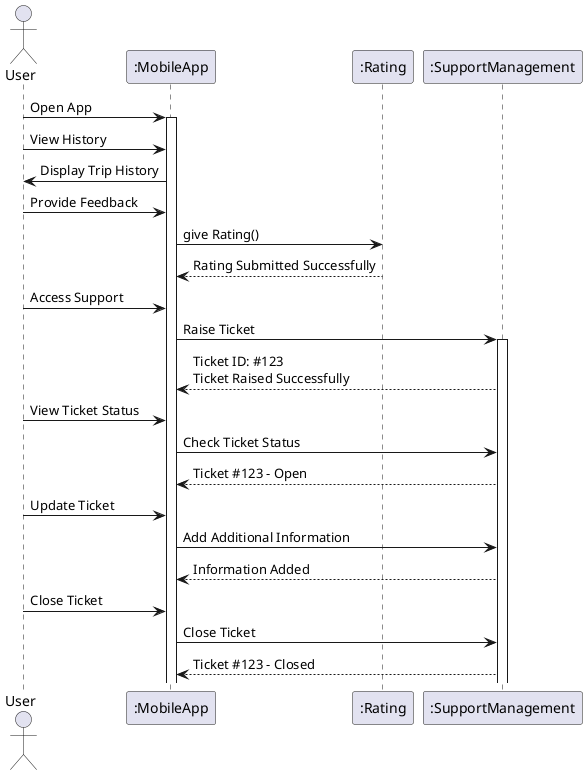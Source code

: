 @startuml

actor User
participant ":MobileApp"
participant ":Rating"
participant ":SupportManagement"

User -> ":MobileApp": Open App
activate ":MobileApp"

User -> ":MobileApp": View History
":MobileApp" -> User: Display Trip History

User -> ":MobileApp": Provide Feedback
":MobileApp" -> ":Rating": give Rating()
":Rating" --> ":MobileApp": Rating Submitted Successfully

User -> ":MobileApp": Access Support
":MobileApp" -> ":SupportManagement": Raise Ticket
activate ":SupportManagement"
":SupportManagement" --> ":MobileApp": Ticket ID: #123\nTicket Raised Successfully

User -> ":MobileApp": View Ticket Status
":MobileApp" -> ":SupportManagement": Check Ticket Status
":SupportManagement" --> ":MobileApp": Ticket #123 - Open

User -> ":MobileApp": Update Ticket
":MobileApp" -> ":SupportManagement": Add Additional Information
":SupportManagement" --> ":MobileApp": Information Added

User -> ":MobileApp": Close Ticket
":MobileApp" -> ":SupportManagement": Close Ticket
":SupportManagement" --> ":MobileApp": Ticket #123 - Closed

@enduml
